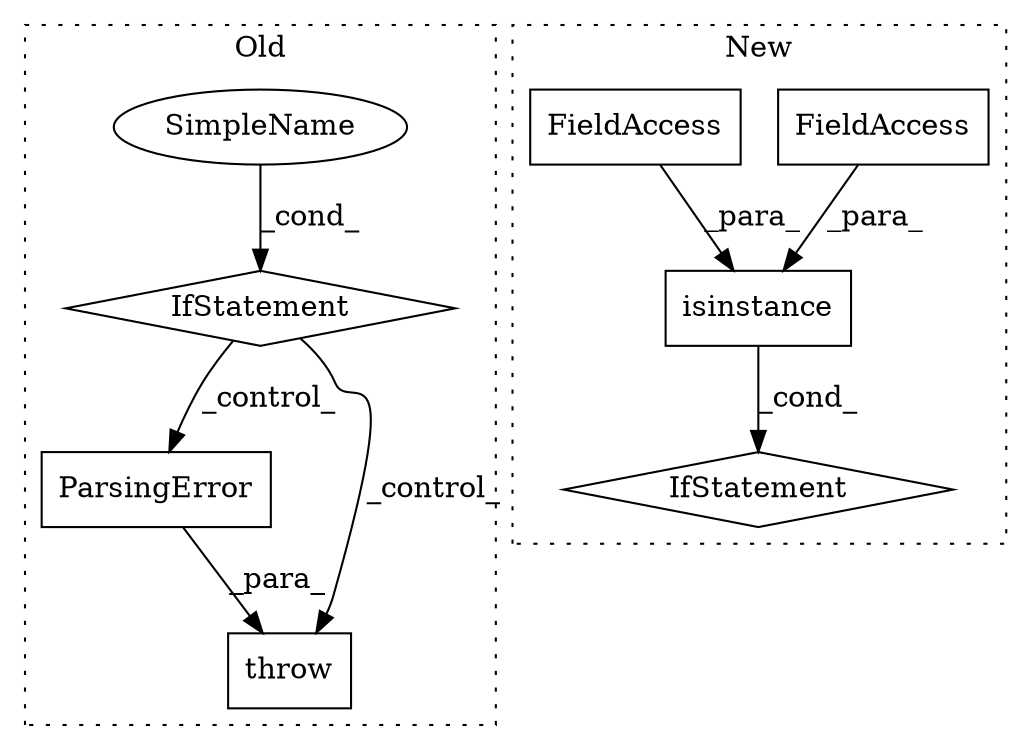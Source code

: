 digraph G {
subgraph cluster0 {
1 [label="ParsingError" a="32" s="2052,2134" l="13,1" shape="box"];
6 [label="IfStatement" a="25" s="1959,2036" l="4,2" shape="diamond"];
7 [label="SimpleName" a="42" s="" l="" shape="ellipse"];
8 [label="throw" a="53" s="2046" l="6" shape="box"];
label = "Old";
style="dotted";
}
subgraph cluster1 {
2 [label="IfStatement" a="25" s="1809,1843" l="4,2" shape="diamond"];
3 [label="isinstance" a="32" s="1814,1842" l="11,1" shape="box"];
4 [label="FieldAccess" a="22" s="1825" l="12" shape="box"];
5 [label="FieldAccess" a="22" s="1838" l="4" shape="box"];
label = "New";
style="dotted";
}
1 -> 8 [label="_para_"];
3 -> 2 [label="_cond_"];
4 -> 3 [label="_para_"];
5 -> 3 [label="_para_"];
6 -> 1 [label="_control_"];
6 -> 8 [label="_control_"];
7 -> 6 [label="_cond_"];
}